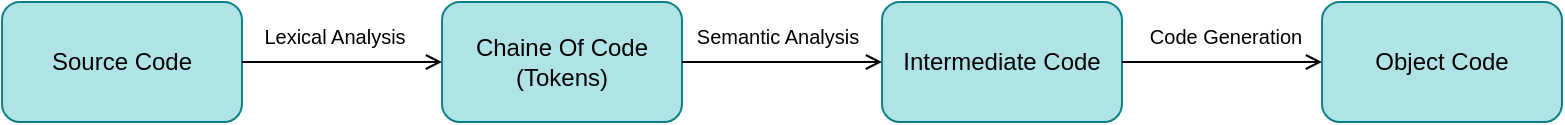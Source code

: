 <mxfile version="26.0.9">
  <diagram name="Page-1" id="tJTmmCTtHZDX1JjjWA6r">
    <mxGraphModel dx="422" dy="272" grid="1" gridSize="10" guides="1" tooltips="1" connect="1" arrows="1" fold="1" page="1" pageScale="1" pageWidth="570" pageHeight="940" math="0" shadow="0">
      <root>
        <mxCell id="0" />
        <mxCell id="1" parent="0" />
        <mxCell id="6nDO0MmeW9Vj0jTqETK5-1" value="Source Code" style="rounded=1;whiteSpace=wrap;html=1;fillColor=#b0e3e6;strokeColor=#0e8088;" vertex="1" parent="1">
          <mxGeometry x="20" y="240" width="120" height="60" as="geometry" />
        </mxCell>
        <mxCell id="6nDO0MmeW9Vj0jTqETK5-4" value="Intermediate Code" style="rounded=1;whiteSpace=wrap;html=1;fillColor=#b0e3e6;strokeColor=#0e8088;" vertex="1" parent="1">
          <mxGeometry x="460" y="240" width="120" height="60" as="geometry" />
        </mxCell>
        <mxCell id="6nDO0MmeW9Vj0jTqETK5-5" value="Object Code" style="rounded=1;whiteSpace=wrap;html=1;fillColor=#b0e3e6;strokeColor=#0e8088;" vertex="1" parent="1">
          <mxGeometry x="680" y="240" width="120" height="60" as="geometry" />
        </mxCell>
        <mxCell id="6nDO0MmeW9Vj0jTqETK5-6" value="Chaine Of Code&lt;div&gt;(Tokens)&lt;/div&gt;" style="rounded=1;whiteSpace=wrap;html=1;fillColor=#b0e3e6;strokeColor=#0e8088;" vertex="1" parent="1">
          <mxGeometry x="240" y="240" width="120" height="60" as="geometry" />
        </mxCell>
        <mxCell id="6nDO0MmeW9Vj0jTqETK5-8" value="" style="endArrow=open;html=1;rounded=0;endFill=0;exitX=1;exitY=0.5;exitDx=0;exitDy=0;entryX=0;entryY=0.5;entryDx=0;entryDy=0;" edge="1" parent="1" source="6nDO0MmeW9Vj0jTqETK5-1" target="6nDO0MmeW9Vj0jTqETK5-6">
          <mxGeometry width="50" height="50" relative="1" as="geometry">
            <mxPoint x="240" y="310" as="sourcePoint" />
            <mxPoint x="290" y="260" as="targetPoint" />
          </mxGeometry>
        </mxCell>
        <mxCell id="6nDO0MmeW9Vj0jTqETK5-9" value="" style="endArrow=open;html=1;rounded=0;endFill=0;entryX=0;entryY=0.5;entryDx=0;entryDy=0;exitX=1;exitY=0.5;exitDx=0;exitDy=0;" edge="1" parent="1" source="6nDO0MmeW9Vj0jTqETK5-6" target="6nDO0MmeW9Vj0jTqETK5-4">
          <mxGeometry width="50" height="50" relative="1" as="geometry">
            <mxPoint x="240" y="310" as="sourcePoint" />
            <mxPoint x="290" y="260" as="targetPoint" />
          </mxGeometry>
        </mxCell>
        <mxCell id="6nDO0MmeW9Vj0jTqETK5-10" value="" style="endArrow=open;html=1;rounded=0;endFill=0;exitX=1;exitY=0.5;exitDx=0;exitDy=0;entryX=0;entryY=0.5;entryDx=0;entryDy=0;" edge="1" parent="1" source="6nDO0MmeW9Vj0jTqETK5-4" target="6nDO0MmeW9Vj0jTqETK5-5">
          <mxGeometry width="50" height="50" relative="1" as="geometry">
            <mxPoint x="560" y="310" as="sourcePoint" />
            <mxPoint x="610" y="260" as="targetPoint" />
          </mxGeometry>
        </mxCell>
        <mxCell id="6nDO0MmeW9Vj0jTqETK5-11" value="&lt;font style=&quot;font-size: 10px;&quot;&gt;Lexical Analysis&lt;/font&gt;" style="text;html=1;align=center;verticalAlign=middle;whiteSpace=wrap;rounded=0;" vertex="1" parent="1">
          <mxGeometry x="146" y="247" width="81" height="20" as="geometry" />
        </mxCell>
        <mxCell id="6nDO0MmeW9Vj0jTqETK5-12" value="&lt;font style=&quot;font-size: 10px;&quot;&gt;Semantic Analysis&lt;/font&gt;" style="text;html=1;align=center;verticalAlign=middle;whiteSpace=wrap;rounded=0;" vertex="1" parent="1">
          <mxGeometry x="366" y="247" width="84" height="20" as="geometry" />
        </mxCell>
        <mxCell id="6nDO0MmeW9Vj0jTqETK5-13" value="&lt;span style=&quot;font-size: 10px;&quot;&gt;Code Generation&lt;/span&gt;" style="text;html=1;align=center;verticalAlign=middle;whiteSpace=wrap;rounded=0;" vertex="1" parent="1">
          <mxGeometry x="590" y="247" width="84" height="20" as="geometry" />
        </mxCell>
      </root>
    </mxGraphModel>
  </diagram>
</mxfile>
